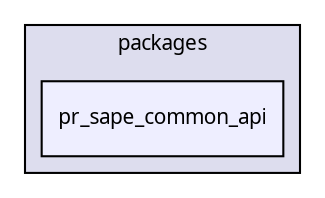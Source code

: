 digraph "packages/sape/packages/pr_sape_common_api/" {
  compound=true
  node [ fontsize="10", fontname="FreeSans.ttf"];
  edge [ labelfontsize="10", labelfontname="FreeSans.ttf"];
  subgraph clusterdir_e81e4bd762abaa1eb83a6a6d81685025 {
    graph [ bgcolor="#ddddee", pencolor="black", label="packages" fontname="FreeSans.ttf", fontsize="10", URL="dir_e81e4bd762abaa1eb83a6a6d81685025.html"]
  dir_5c875c3445260a64b7707cffc16b9126 [shape=box, label="pr_sape_common_api", style="filled", fillcolor="#eeeeff", pencolor="black", URL="dir_5c875c3445260a64b7707cffc16b9126.html"];
  }
}
